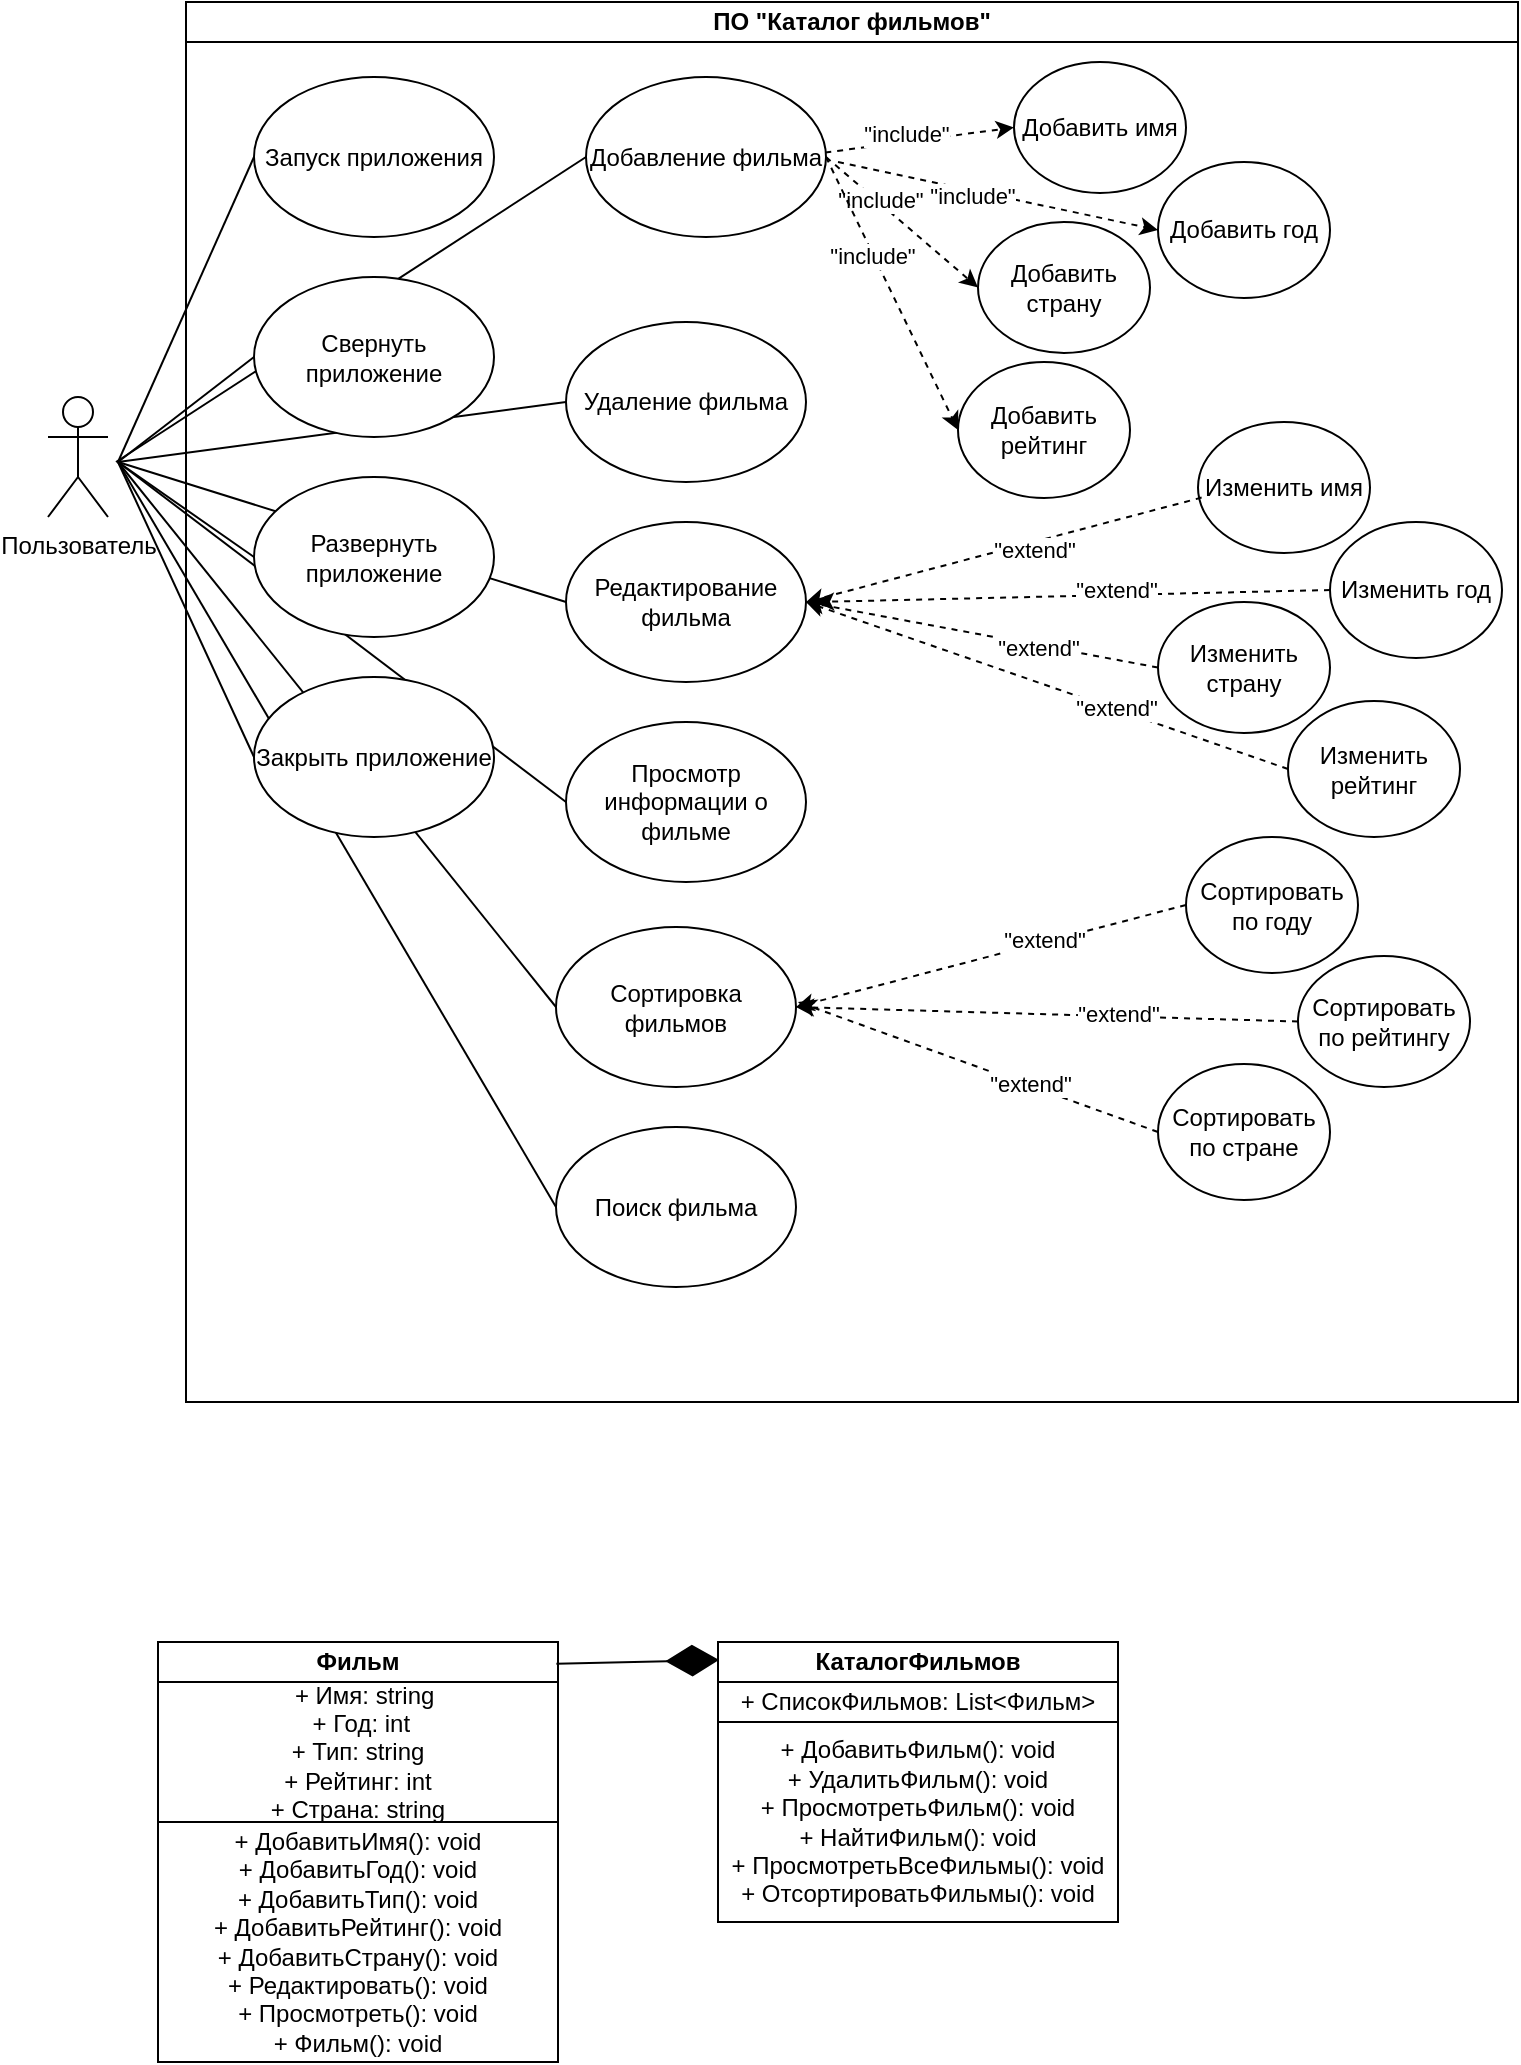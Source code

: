 <mxfile version="21.7.4" type="device" pages="2">
  <diagram name="Страница — 1" id="3EQYHNR3SPLNaawNuBC3">
    <mxGraphModel dx="869" dy="479" grid="1" gridSize="10" guides="1" tooltips="1" connect="1" arrows="1" fold="1" page="1" pageScale="1" pageWidth="827" pageHeight="1169" math="0" shadow="0">
      <root>
        <mxCell id="0" />
        <mxCell id="1" parent="0" />
        <mxCell id="-rvg3PqeVG6ff2hM17AL-11" value="" style="endArrow=none;html=1;rounded=0;entryX=0;entryY=0.5;entryDx=0;entryDy=0;" edge="1" parent="1" target="sFgRv1293873B7JfgZ-G-20">
          <mxGeometry width="50" height="50" relative="1" as="geometry">
            <mxPoint x="60" y="250" as="sourcePoint" />
            <mxPoint x="100" y="540" as="targetPoint" />
          </mxGeometry>
        </mxCell>
        <mxCell id="-rvg3PqeVG6ff2hM17AL-10" value="" style="endArrow=none;html=1;rounded=0;entryX=0;entryY=0.5;entryDx=0;entryDy=0;" edge="1" parent="1" target="sFgRv1293873B7JfgZ-G-19">
          <mxGeometry width="50" height="50" relative="1" as="geometry">
            <mxPoint x="60" y="250" as="sourcePoint" />
            <mxPoint x="90" y="440" as="targetPoint" />
          </mxGeometry>
        </mxCell>
        <mxCell id="-rvg3PqeVG6ff2hM17AL-9" value="" style="endArrow=none;html=1;rounded=0;entryX=0;entryY=0.5;entryDx=0;entryDy=0;" edge="1" parent="1" target="sFgRv1293873B7JfgZ-G-18">
          <mxGeometry width="50" height="50" relative="1" as="geometry">
            <mxPoint x="60" y="250" as="sourcePoint" />
            <mxPoint x="80" y="470" as="targetPoint" />
          </mxGeometry>
        </mxCell>
        <mxCell id="-rvg3PqeVG6ff2hM17AL-8" value="" style="endArrow=none;html=1;rounded=0;entryX=0;entryY=0.5;entryDx=0;entryDy=0;" edge="1" parent="1" target="sFgRv1293873B7JfgZ-G-17">
          <mxGeometry width="50" height="50" relative="1" as="geometry">
            <mxPoint x="60" y="250" as="sourcePoint" />
            <mxPoint x="90" y="370" as="targetPoint" />
          </mxGeometry>
        </mxCell>
        <mxCell id="-rvg3PqeVG6ff2hM17AL-7" value="" style="endArrow=none;html=1;rounded=0;entryX=0;entryY=0.5;entryDx=0;entryDy=0;" edge="1" parent="1" target="sFgRv1293873B7JfgZ-G-16">
          <mxGeometry width="50" height="50" relative="1" as="geometry">
            <mxPoint x="60" y="250" as="sourcePoint" />
            <mxPoint x="50" y="390" as="targetPoint" />
          </mxGeometry>
        </mxCell>
        <mxCell id="sFgRv1293873B7JfgZ-G-1" value="Пользователь&lt;br&gt;" style="shape=umlActor;verticalLabelPosition=bottom;verticalAlign=top;html=1;outlineConnect=0;" parent="1" vertex="1">
          <mxGeometry x="25" y="217.5" width="30" height="60" as="geometry" />
        </mxCell>
        <mxCell id="sFgRv1293873B7JfgZ-G-2" value="ПО &quot;Каталог фильмов&quot;" style="swimlane;whiteSpace=wrap;html=1;noLabel=0;separatorColor=none;startSize=20;" parent="1" vertex="1">
          <mxGeometry x="94" y="20" width="666" height="700" as="geometry" />
        </mxCell>
        <mxCell id="-rvg3PqeVG6ff2hM17AL-6" value="" style="endArrow=none;html=1;rounded=0;entryX=0;entryY=0.5;entryDx=0;entryDy=0;" edge="1" parent="sFgRv1293873B7JfgZ-G-2" target="sFgRv1293873B7JfgZ-G-15">
          <mxGeometry width="50" height="50" relative="1" as="geometry">
            <mxPoint x="-35" y="230" as="sourcePoint" />
            <mxPoint x="195" y="80" as="targetPoint" />
          </mxGeometry>
        </mxCell>
        <mxCell id="sFgRv1293873B7JfgZ-G-3" value="Запуск приложения" style="ellipse;whiteSpace=wrap;html=1;" parent="sFgRv1293873B7JfgZ-G-2" vertex="1">
          <mxGeometry x="34" y="37.5" width="120" height="80" as="geometry" />
        </mxCell>
        <mxCell id="sFgRv1293873B7JfgZ-G-8" value="Свернуть приложение" style="ellipse;whiteSpace=wrap;html=1;" parent="sFgRv1293873B7JfgZ-G-2" vertex="1">
          <mxGeometry x="34" y="137.5" width="120" height="80" as="geometry" />
        </mxCell>
        <mxCell id="sFgRv1293873B7JfgZ-G-9" value="Развернуть приложение" style="ellipse;whiteSpace=wrap;html=1;" parent="sFgRv1293873B7JfgZ-G-2" vertex="1">
          <mxGeometry x="34" y="237.5" width="120" height="80" as="geometry" />
        </mxCell>
        <mxCell id="sFgRv1293873B7JfgZ-G-10" value="Закрыть приложение&lt;br&gt;" style="ellipse;whiteSpace=wrap;html=1;" parent="sFgRv1293873B7JfgZ-G-2" vertex="1">
          <mxGeometry x="34" y="337.5" width="120" height="80" as="geometry" />
        </mxCell>
        <mxCell id="sFgRv1293873B7JfgZ-G-15" value="Добавление фильма" style="ellipse;whiteSpace=wrap;html=1;" parent="sFgRv1293873B7JfgZ-G-2" vertex="1">
          <mxGeometry x="200" y="37.5" width="120" height="80" as="geometry" />
        </mxCell>
        <mxCell id="sFgRv1293873B7JfgZ-G-16" value="Удаление фильма" style="ellipse;whiteSpace=wrap;html=1;" parent="sFgRv1293873B7JfgZ-G-2" vertex="1">
          <mxGeometry x="190" y="160" width="120" height="80" as="geometry" />
        </mxCell>
        <mxCell id="sFgRv1293873B7JfgZ-G-17" value="Редактирование фильма" style="ellipse;whiteSpace=wrap;html=1;" parent="sFgRv1293873B7JfgZ-G-2" vertex="1">
          <mxGeometry x="190" y="260" width="120" height="80" as="geometry" />
        </mxCell>
        <mxCell id="sFgRv1293873B7JfgZ-G-18" value="Просмотр информации о фильме" style="ellipse;whiteSpace=wrap;html=1;" parent="sFgRv1293873B7JfgZ-G-2" vertex="1">
          <mxGeometry x="190" y="360" width="120" height="80" as="geometry" />
        </mxCell>
        <mxCell id="sFgRv1293873B7JfgZ-G-19" value="Сортировка фильмов" style="ellipse;whiteSpace=wrap;html=1;" parent="sFgRv1293873B7JfgZ-G-2" vertex="1">
          <mxGeometry x="185" y="462.5" width="120" height="80" as="geometry" />
        </mxCell>
        <mxCell id="sFgRv1293873B7JfgZ-G-20" value="Поиск фильма" style="ellipse;whiteSpace=wrap;html=1;" parent="sFgRv1293873B7JfgZ-G-2" vertex="1">
          <mxGeometry x="185" y="562.5" width="120" height="80" as="geometry" />
        </mxCell>
        <mxCell id="4Jl0RKECZ87447bWKZPW-12" value="Добавить имя" style="ellipse;whiteSpace=wrap;html=1;" parent="sFgRv1293873B7JfgZ-G-2" vertex="1">
          <mxGeometry x="414" y="30" width="86" height="65.5" as="geometry" />
        </mxCell>
        <mxCell id="4Jl0RKECZ87447bWKZPW-13" value="Добавить год" style="ellipse;whiteSpace=wrap;html=1;" parent="sFgRv1293873B7JfgZ-G-2" vertex="1">
          <mxGeometry x="486" y="80" width="86" height="68" as="geometry" />
        </mxCell>
        <mxCell id="4Jl0RKECZ87447bWKZPW-14" value="Добавить страну" style="ellipse;whiteSpace=wrap;html=1;" parent="sFgRv1293873B7JfgZ-G-2" vertex="1">
          <mxGeometry x="396" y="110" width="86" height="65.5" as="geometry" />
        </mxCell>
        <mxCell id="4Jl0RKECZ87447bWKZPW-15" value="Добавить рейтинг&lt;br&gt;" style="ellipse;whiteSpace=wrap;html=1;" parent="sFgRv1293873B7JfgZ-G-2" vertex="1">
          <mxGeometry x="386" y="180" width="86" height="68" as="geometry" />
        </mxCell>
        <mxCell id="-rvg3PqeVG6ff2hM17AL-2" value="" style="endArrow=classic;html=1;rounded=0;dashed=1;exitX=0.997;exitY=0.472;exitDx=0;exitDy=0;exitPerimeter=0;entryX=0;entryY=0.5;entryDx=0;entryDy=0;" edge="1" parent="sFgRv1293873B7JfgZ-G-2" source="sFgRv1293873B7JfgZ-G-15" target="4Jl0RKECZ87447bWKZPW-12">
          <mxGeometry width="50" height="50" relative="1" as="geometry">
            <mxPoint x="310" y="325" as="sourcePoint" />
            <mxPoint x="366" y="60" as="targetPoint" />
          </mxGeometry>
        </mxCell>
        <mxCell id="rg-fWagQI2_gAXItH6_G-3" value="&quot;include&quot;" style="edgeLabel;html=1;align=center;verticalAlign=middle;resizable=0;points=[];" vertex="1" connectable="0" parent="-rvg3PqeVG6ff2hM17AL-2">
          <mxGeometry x="-0.135" y="4" relative="1" as="geometry">
            <mxPoint as="offset" />
          </mxGeometry>
        </mxCell>
        <mxCell id="-rvg3PqeVG6ff2hM17AL-12" value="" style="endArrow=classic;html=1;rounded=0;dashed=1;entryX=0;entryY=0.5;entryDx=0;entryDy=0;" edge="1" parent="sFgRv1293873B7JfgZ-G-2" target="4Jl0RKECZ87447bWKZPW-13">
          <mxGeometry width="50" height="50" relative="1" as="geometry">
            <mxPoint x="326" y="80" as="sourcePoint" />
            <mxPoint x="305" y="160.5" as="targetPoint" />
          </mxGeometry>
        </mxCell>
        <mxCell id="rg-fWagQI2_gAXItH6_G-4" value="&quot;include&quot;" style="edgeLabel;html=1;align=center;verticalAlign=middle;resizable=0;points=[];" vertex="1" connectable="0" parent="-rvg3PqeVG6ff2hM17AL-12">
          <mxGeometry x="-0.163" y="-3" relative="1" as="geometry">
            <mxPoint as="offset" />
          </mxGeometry>
        </mxCell>
        <mxCell id="-rvg3PqeVG6ff2hM17AL-13" value="" style="endArrow=classic;html=1;rounded=0;dashed=1;exitX=1;exitY=0.5;exitDx=0;exitDy=0;entryX=0;entryY=0.5;entryDx=0;entryDy=0;" edge="1" parent="sFgRv1293873B7JfgZ-G-2" source="sFgRv1293873B7JfgZ-G-15" target="4Jl0RKECZ87447bWKZPW-14">
          <mxGeometry width="50" height="50" relative="1" as="geometry">
            <mxPoint x="385" y="223.75" as="sourcePoint" />
            <mxPoint x="310" y="131.75" as="targetPoint" />
          </mxGeometry>
        </mxCell>
        <mxCell id="rg-fWagQI2_gAXItH6_G-5" value="&quot;include&quot;" style="edgeLabel;html=1;align=center;verticalAlign=middle;resizable=0;points=[];" vertex="1" connectable="0" parent="-rvg3PqeVG6ff2hM17AL-13">
          <mxGeometry x="-0.317" y="1" relative="1" as="geometry">
            <mxPoint as="offset" />
          </mxGeometry>
        </mxCell>
        <mxCell id="-rvg3PqeVG6ff2hM17AL-14" value="" style="endArrow=classic;html=1;rounded=0;dashed=1;exitX=1;exitY=0.5;exitDx=0;exitDy=0;entryX=0;entryY=0.5;entryDx=0;entryDy=0;" edge="1" parent="sFgRv1293873B7JfgZ-G-2" source="sFgRv1293873B7JfgZ-G-15" target="4Jl0RKECZ87447bWKZPW-15">
          <mxGeometry width="50" height="50" relative="1" as="geometry">
            <mxPoint x="336" y="80" as="sourcePoint" />
            <mxPoint x="336" y="160" as="targetPoint" />
          </mxGeometry>
        </mxCell>
        <mxCell id="rg-fWagQI2_gAXItH6_G-6" value="&quot;include&quot;" style="edgeLabel;html=1;align=center;verticalAlign=middle;resizable=0;points=[];" vertex="1" connectable="0" parent="-rvg3PqeVG6ff2hM17AL-14">
          <mxGeometry x="-0.278" y="-1" relative="1" as="geometry">
            <mxPoint as="offset" />
          </mxGeometry>
        </mxCell>
        <mxCell id="rg-fWagQI2_gAXItH6_G-18" value="Изменить имя" style="ellipse;whiteSpace=wrap;html=1;" vertex="1" parent="sFgRv1293873B7JfgZ-G-2">
          <mxGeometry x="506" y="210" width="86" height="65.5" as="geometry" />
        </mxCell>
        <mxCell id="rg-fWagQI2_gAXItH6_G-19" value="Изменить год" style="ellipse;whiteSpace=wrap;html=1;" vertex="1" parent="sFgRv1293873B7JfgZ-G-2">
          <mxGeometry x="572" y="260" width="86" height="68" as="geometry" />
        </mxCell>
        <mxCell id="rg-fWagQI2_gAXItH6_G-20" value="Изменить страну" style="ellipse;whiteSpace=wrap;html=1;" vertex="1" parent="sFgRv1293873B7JfgZ-G-2">
          <mxGeometry x="486" y="300" width="86" height="65.5" as="geometry" />
        </mxCell>
        <mxCell id="rg-fWagQI2_gAXItH6_G-21" value="Изменить рейтинг" style="ellipse;whiteSpace=wrap;html=1;" vertex="1" parent="sFgRv1293873B7JfgZ-G-2">
          <mxGeometry x="551" y="349.5" width="86" height="68" as="geometry" />
        </mxCell>
        <mxCell id="rg-fWagQI2_gAXItH6_G-22" value="" style="endArrow=classic;html=1;rounded=0;dashed=1;entryX=1;entryY=0.5;entryDx=0;entryDy=0;exitX=0.021;exitY=0.577;exitDx=0;exitDy=0;exitPerimeter=0;" edge="1" source="rg-fWagQI2_gAXItH6_G-18" parent="sFgRv1293873B7JfgZ-G-2" target="sFgRv1293873B7JfgZ-G-17">
          <mxGeometry width="50" height="50" relative="1" as="geometry">
            <mxPoint x="335" y="645" as="sourcePoint" />
            <mxPoint x="345" y="398" as="targetPoint" />
          </mxGeometry>
        </mxCell>
        <mxCell id="rg-fWagQI2_gAXItH6_G-23" value="&quot;extend&quot;" style="edgeLabel;html=1;align=center;verticalAlign=middle;resizable=0;points=[];" vertex="1" connectable="0" parent="rg-fWagQI2_gAXItH6_G-22">
          <mxGeometry x="-0.135" y="4" relative="1" as="geometry">
            <mxPoint as="offset" />
          </mxGeometry>
        </mxCell>
        <mxCell id="rg-fWagQI2_gAXItH6_G-24" value="" style="endArrow=classic;html=1;rounded=0;dashed=1;exitX=0;exitY=0.5;exitDx=0;exitDy=0;" edge="1" source="rg-fWagQI2_gAXItH6_G-19" parent="sFgRv1293873B7JfgZ-G-2">
          <mxGeometry width="50" height="50" relative="1" as="geometry">
            <mxPoint x="408" y="486.5" as="sourcePoint" />
            <mxPoint x="315" y="300" as="targetPoint" />
          </mxGeometry>
        </mxCell>
        <mxCell id="rg-fWagQI2_gAXItH6_G-25" value="&quot;extend&quot;" style="edgeLabel;html=1;align=center;verticalAlign=middle;resizable=0;points=[];" vertex="1" connectable="0" parent="rg-fWagQI2_gAXItH6_G-24">
          <mxGeometry x="-0.163" y="-3" relative="1" as="geometry">
            <mxPoint as="offset" />
          </mxGeometry>
        </mxCell>
        <mxCell id="rg-fWagQI2_gAXItH6_G-26" value="" style="endArrow=classic;html=1;rounded=0;dashed=1;entryX=1;entryY=0.5;entryDx=0;entryDy=0;exitX=0;exitY=0.5;exitDx=0;exitDy=0;" edge="1" source="rg-fWagQI2_gAXItH6_G-20" parent="sFgRv1293873B7JfgZ-G-2" target="sFgRv1293873B7JfgZ-G-17">
          <mxGeometry width="50" height="50" relative="1" as="geometry">
            <mxPoint x="410" y="543.75" as="sourcePoint" />
            <mxPoint x="345" y="398" as="targetPoint" />
          </mxGeometry>
        </mxCell>
        <mxCell id="rg-fWagQI2_gAXItH6_G-27" value="&quot;extend&quot;" style="edgeLabel;html=1;align=center;verticalAlign=middle;resizable=0;points=[];" vertex="1" connectable="0" parent="rg-fWagQI2_gAXItH6_G-26">
          <mxGeometry x="-0.317" y="1" relative="1" as="geometry">
            <mxPoint as="offset" />
          </mxGeometry>
        </mxCell>
        <mxCell id="rg-fWagQI2_gAXItH6_G-28" value="" style="endArrow=classic;html=1;rounded=0;dashed=1;entryX=1;entryY=0.5;entryDx=0;entryDy=0;exitX=0;exitY=0.5;exitDx=0;exitDy=0;" edge="1" source="rg-fWagQI2_gAXItH6_G-21" parent="sFgRv1293873B7JfgZ-G-2" target="sFgRv1293873B7JfgZ-G-17">
          <mxGeometry width="50" height="50" relative="1" as="geometry">
            <mxPoint x="418.5" y="650" as="sourcePoint" />
            <mxPoint x="345" y="398" as="targetPoint" />
          </mxGeometry>
        </mxCell>
        <mxCell id="rg-fWagQI2_gAXItH6_G-29" value="&quot;extend&quot;" style="edgeLabel;html=1;align=center;verticalAlign=middle;resizable=0;points=[];" vertex="1" connectable="0" parent="rg-fWagQI2_gAXItH6_G-28">
          <mxGeometry x="-0.278" y="-1" relative="1" as="geometry">
            <mxPoint as="offset" />
          </mxGeometry>
        </mxCell>
        <mxCell id="XtHj4lQT_K5RY9pHGdyH-2" value="Сортировать по году" style="ellipse;whiteSpace=wrap;html=1;" vertex="1" parent="sFgRv1293873B7JfgZ-G-2">
          <mxGeometry x="500" y="417.5" width="86" height="68" as="geometry" />
        </mxCell>
        <mxCell id="XtHj4lQT_K5RY9pHGdyH-3" value="Сортировать по рейтингу" style="ellipse;whiteSpace=wrap;html=1;" vertex="1" parent="sFgRv1293873B7JfgZ-G-2">
          <mxGeometry x="556" y="477" width="86" height="65.5" as="geometry" />
        </mxCell>
        <mxCell id="XtHj4lQT_K5RY9pHGdyH-4" value="Сортировать по стране" style="ellipse;whiteSpace=wrap;html=1;" vertex="1" parent="sFgRv1293873B7JfgZ-G-2">
          <mxGeometry x="486" y="531" width="86" height="68" as="geometry" />
        </mxCell>
        <mxCell id="XtHj4lQT_K5RY9pHGdyH-44" value="" style="endArrow=classic;html=1;rounded=0;dashed=1;entryX=1;entryY=0.5;entryDx=0;entryDy=0;exitX=0;exitY=0.5;exitDx=0;exitDy=0;" edge="1" parent="sFgRv1293873B7JfgZ-G-2" source="XtHj4lQT_K5RY9pHGdyH-2" target="sFgRv1293873B7JfgZ-G-19">
          <mxGeometry width="50" height="50" relative="1" as="geometry">
            <mxPoint x="546" y="432.5" as="sourcePoint" />
            <mxPoint x="305" y="349.5" as="targetPoint" />
          </mxGeometry>
        </mxCell>
        <mxCell id="XtHj4lQT_K5RY9pHGdyH-45" value="&quot;extend&quot;" style="edgeLabel;html=1;align=center;verticalAlign=middle;resizable=0;points=[];" vertex="1" connectable="0" parent="XtHj4lQT_K5RY9pHGdyH-44">
          <mxGeometry x="-0.278" y="-1" relative="1" as="geometry">
            <mxPoint as="offset" />
          </mxGeometry>
        </mxCell>
        <mxCell id="XtHj4lQT_K5RY9pHGdyH-46" value="" style="endArrow=classic;html=1;rounded=0;dashed=1;entryX=1;entryY=0.5;entryDx=0;entryDy=0;exitX=0;exitY=0.5;exitDx=0;exitDy=0;" edge="1" parent="sFgRv1293873B7JfgZ-G-2" source="XtHj4lQT_K5RY9pHGdyH-3" target="sFgRv1293873B7JfgZ-G-19">
          <mxGeometry width="50" height="50" relative="1" as="geometry">
            <mxPoint x="521" y="450.5" as="sourcePoint" />
            <mxPoint x="320" y="450.5" as="targetPoint" />
          </mxGeometry>
        </mxCell>
        <mxCell id="XtHj4lQT_K5RY9pHGdyH-47" value="&quot;extend&quot;" style="edgeLabel;html=1;align=center;verticalAlign=middle;resizable=0;points=[];" vertex="1" connectable="0" parent="XtHj4lQT_K5RY9pHGdyH-46">
          <mxGeometry x="-0.278" y="-1" relative="1" as="geometry">
            <mxPoint as="offset" />
          </mxGeometry>
        </mxCell>
        <mxCell id="XtHj4lQT_K5RY9pHGdyH-50" value="" style="endArrow=classic;html=1;rounded=0;dashed=1;exitX=0;exitY=0.5;exitDx=0;exitDy=0;" edge="1" parent="sFgRv1293873B7JfgZ-G-2" source="XtHj4lQT_K5RY9pHGdyH-4">
          <mxGeometry width="50" height="50" relative="1" as="geometry">
            <mxPoint x="500" y="499.5" as="sourcePoint" />
            <mxPoint x="306" y="500" as="targetPoint" />
          </mxGeometry>
        </mxCell>
        <mxCell id="XtHj4lQT_K5RY9pHGdyH-51" value="&quot;extend&quot;" style="edgeLabel;html=1;align=center;verticalAlign=middle;resizable=0;points=[];" vertex="1" connectable="0" parent="XtHj4lQT_K5RY9pHGdyH-50">
          <mxGeometry x="-0.278" y="-1" relative="1" as="geometry">
            <mxPoint as="offset" />
          </mxGeometry>
        </mxCell>
        <mxCell id="sFgRv1293873B7JfgZ-G-12" value="" style="endArrow=none;html=1;rounded=0;entryX=0;entryY=0.5;entryDx=0;entryDy=0;" parent="1" edge="1" target="sFgRv1293873B7JfgZ-G-3">
          <mxGeometry width="50" height="50" relative="1" as="geometry">
            <mxPoint x="60" y="250" as="sourcePoint" />
            <mxPoint x="95" y="247.5" as="targetPoint" />
          </mxGeometry>
        </mxCell>
        <mxCell id="4Jl0RKECZ87447bWKZPW-1" value="Фильм" style="swimlane;whiteSpace=wrap;html=1;startSize=20;" parent="1" vertex="1">
          <mxGeometry x="80" y="840" width="200" height="210" as="geometry" />
        </mxCell>
        <mxCell id="4Jl0RKECZ87447bWKZPW-2" value="&amp;nbsp; + Имя: string&lt;br&gt;&amp;nbsp;+ Год: int&lt;br&gt;+ Тип: string&lt;br&gt;+ Рейтинг: int&lt;br&gt;+ Страна: string" style="rounded=0;whiteSpace=wrap;html=1;" parent="4Jl0RKECZ87447bWKZPW-1" vertex="1">
          <mxGeometry y="20" width="200" height="70" as="geometry" />
        </mxCell>
        <mxCell id="4Jl0RKECZ87447bWKZPW-3" value="+ ДобавитьИмя(): void&lt;br&gt;+ ДобавитьГод(): void&lt;br&gt;+ ДобавитьТип(): void&lt;br&gt;+ ДобавитьРейтинг(): void&lt;br&gt;+ ДобавитьСтрану(): void&lt;br&gt;+ Редактировать(): void&lt;br&gt;+ Просмотреть(): void&lt;br&gt;+ Фильм(): void" style="whiteSpace=wrap;html=1;" parent="4Jl0RKECZ87447bWKZPW-1" vertex="1">
          <mxGeometry y="90" width="200" height="120" as="geometry" />
        </mxCell>
        <mxCell id="4Jl0RKECZ87447bWKZPW-4" value="КаталогФильмов" style="swimlane;whiteSpace=wrap;html=1;startSize=20;" parent="1" vertex="1">
          <mxGeometry x="360" y="840" width="200" height="140" as="geometry" />
        </mxCell>
        <mxCell id="4Jl0RKECZ87447bWKZPW-5" value="+ СписокФильмов: List&amp;lt;Фильм&amp;gt;" style="rounded=0;whiteSpace=wrap;html=1;" parent="4Jl0RKECZ87447bWKZPW-4" vertex="1">
          <mxGeometry y="20" width="200" height="20" as="geometry" />
        </mxCell>
        <mxCell id="4Jl0RKECZ87447bWKZPW-6" value="+ ДобавитьФильм(): void&lt;br&gt;+ УдалитьФильм(): void&lt;br&gt;+ ПросмотретьФильм(): void&lt;br&gt;+ НайтиФильм(): void&lt;br&gt;+ ПросмотретьВсеФильмы(): void&lt;br&gt;+ ОтсортироватьФильмы(): void" style="whiteSpace=wrap;html=1;" parent="4Jl0RKECZ87447bWKZPW-4" vertex="1">
          <mxGeometry y="40" width="200" height="100" as="geometry" />
        </mxCell>
        <mxCell id="-rvg3PqeVG6ff2hM17AL-3" value="" style="endArrow=none;html=1;rounded=0;entryX=0;entryY=0.5;entryDx=0;entryDy=0;" edge="1" parent="1" target="sFgRv1293873B7JfgZ-G-8">
          <mxGeometry width="50" height="50" relative="1" as="geometry">
            <mxPoint x="60" y="250" as="sourcePoint" />
            <mxPoint x="50" y="390" as="targetPoint" />
          </mxGeometry>
        </mxCell>
        <mxCell id="-rvg3PqeVG6ff2hM17AL-4" value="" style="endArrow=none;html=1;rounded=0;entryX=0;entryY=0.5;entryDx=0;entryDy=0;" edge="1" parent="1" target="sFgRv1293873B7JfgZ-G-9">
          <mxGeometry width="50" height="50" relative="1" as="geometry">
            <mxPoint x="60" y="250" as="sourcePoint" />
            <mxPoint x="70" y="400" as="targetPoint" />
          </mxGeometry>
        </mxCell>
        <mxCell id="-rvg3PqeVG6ff2hM17AL-5" value="" style="endArrow=none;html=1;rounded=0;entryX=0;entryY=0.5;entryDx=0;entryDy=0;" edge="1" parent="1" target="sFgRv1293873B7JfgZ-G-10">
          <mxGeometry width="50" height="50" relative="1" as="geometry">
            <mxPoint x="60" y="250" as="sourcePoint" />
            <mxPoint x="100" y="470" as="targetPoint" />
          </mxGeometry>
        </mxCell>
        <mxCell id="XtHj4lQT_K5RY9pHGdyH-1" value="" style="endArrow=diamondThin;endFill=1;endSize=24;html=1;rounded=0;entryX=0.003;entryY=0.064;entryDx=0;entryDy=0;entryPerimeter=0;exitX=0.996;exitY=0.052;exitDx=0;exitDy=0;exitPerimeter=0;" edge="1" parent="1" source="4Jl0RKECZ87447bWKZPW-1" target="4Jl0RKECZ87447bWKZPW-4">
          <mxGeometry width="160" relative="1" as="geometry">
            <mxPoint x="210" y="1080" as="sourcePoint" />
            <mxPoint x="370" y="1080" as="targetPoint" />
          </mxGeometry>
        </mxCell>
      </root>
    </mxGraphModel>
  </diagram>
  <diagram id="q7vpyu06neKYH5z9R-0Y" name="Страница — 2">
    <mxGraphModel dx="1247" dy="687" grid="1" gridSize="10" guides="1" tooltips="1" connect="1" arrows="1" fold="1" page="1" pageScale="1" pageWidth="827" pageHeight="1169" math="0" shadow="0">
      <root>
        <mxCell id="0" />
        <mxCell id="1" parent="0" />
        <mxCell id="jGGGOCSkBG8BBbOJAmjW-2" value="Фильм" style="swimlane;whiteSpace=wrap;html=1;startSize=20;" parent="1" vertex="1">
          <mxGeometry x="40" y="40" width="200" height="210" as="geometry" />
        </mxCell>
        <mxCell id="HQ5jgbJT4DlCq2mbGvIx-1" value="Имя&lt;br&gt;Год&lt;br&gt;Тип&lt;br&gt;Рейтинг&lt;br&gt;Страна" style="rounded=0;whiteSpace=wrap;html=1;" parent="jGGGOCSkBG8BBbOJAmjW-2" vertex="1">
          <mxGeometry y="20" width="200" height="70" as="geometry" />
        </mxCell>
        <mxCell id="jGGGOCSkBG8BBbOJAmjW-4" value="ДобавитьИмя()&lt;br&gt;ДобавитьГод()&lt;br&gt;ДобавитьТип()&lt;br&gt;ДобавитьРейтинг()&lt;br&gt;ДобавитьСтрану()&lt;br&gt;Редактировать()&lt;br&gt;Просмотреть()&lt;br&gt;Фильм()" style="whiteSpace=wrap;html=1;" parent="jGGGOCSkBG8BBbOJAmjW-2" vertex="1">
          <mxGeometry y="90" width="200" height="120" as="geometry" />
        </mxCell>
        <mxCell id="HQ5jgbJT4DlCq2mbGvIx-2" value="КаталогФильмов" style="swimlane;whiteSpace=wrap;html=1;startSize=20;" parent="1" vertex="1">
          <mxGeometry x="280" y="40" width="200" height="140" as="geometry" />
        </mxCell>
        <mxCell id="HQ5jgbJT4DlCq2mbGvIx-3" value="СписокФильмов" style="rounded=0;whiteSpace=wrap;html=1;" parent="HQ5jgbJT4DlCq2mbGvIx-2" vertex="1">
          <mxGeometry y="20" width="200" height="20" as="geometry" />
        </mxCell>
        <mxCell id="HQ5jgbJT4DlCq2mbGvIx-4" value="ДобавитьФильм()&lt;br&gt;УдалитьФильм()&lt;br&gt;ПросмотретьФильм()&lt;br&gt;НайтиФильм()&lt;br&gt;ПросмотретьВсеФильмы()&lt;br&gt;ОтсортироватьФильмы()" style="whiteSpace=wrap;html=1;" parent="HQ5jgbJT4DlCq2mbGvIx-2" vertex="1">
          <mxGeometry y="40" width="200" height="100" as="geometry" />
        </mxCell>
        <mxCell id="HQ5jgbJT4DlCq2mbGvIx-5" value="Фильм" style="rounded=0;whiteSpace=wrap;html=1;fontStyle=1" parent="1" vertex="1">
          <mxGeometry x="240" y="280" width="120" height="20" as="geometry" />
        </mxCell>
        <mxCell id="HQ5jgbJT4DlCq2mbGvIx-6" value="КаталогФильмов" style="rounded=0;whiteSpace=wrap;html=1;fontStyle=1" parent="1" vertex="1">
          <mxGeometry x="40" y="280" width="120" height="20" as="geometry" />
        </mxCell>
        <mxCell id="HQ5jgbJT4DlCq2mbGvIx-7" value="" style="rhombus;whiteSpace=wrap;html=1;fillColor=#000000;" parent="1" vertex="1">
          <mxGeometry x="160" y="285" width="10" height="10" as="geometry" />
        </mxCell>
        <mxCell id="HQ5jgbJT4DlCq2mbGvIx-8" value="" style="endArrow=none;html=1;rounded=0;entryX=-0.019;entryY=0.447;entryDx=0;entryDy=0;entryPerimeter=0;exitX=1;exitY=0.5;exitDx=0;exitDy=0;" parent="1" source="HQ5jgbJT4DlCq2mbGvIx-7" target="HQ5jgbJT4DlCq2mbGvIx-5" edge="1">
          <mxGeometry width="50" height="50" relative="1" as="geometry">
            <mxPoint x="160" y="380" as="sourcePoint" />
            <mxPoint x="210" y="330" as="targetPoint" />
          </mxGeometry>
        </mxCell>
      </root>
    </mxGraphModel>
  </diagram>
</mxfile>
